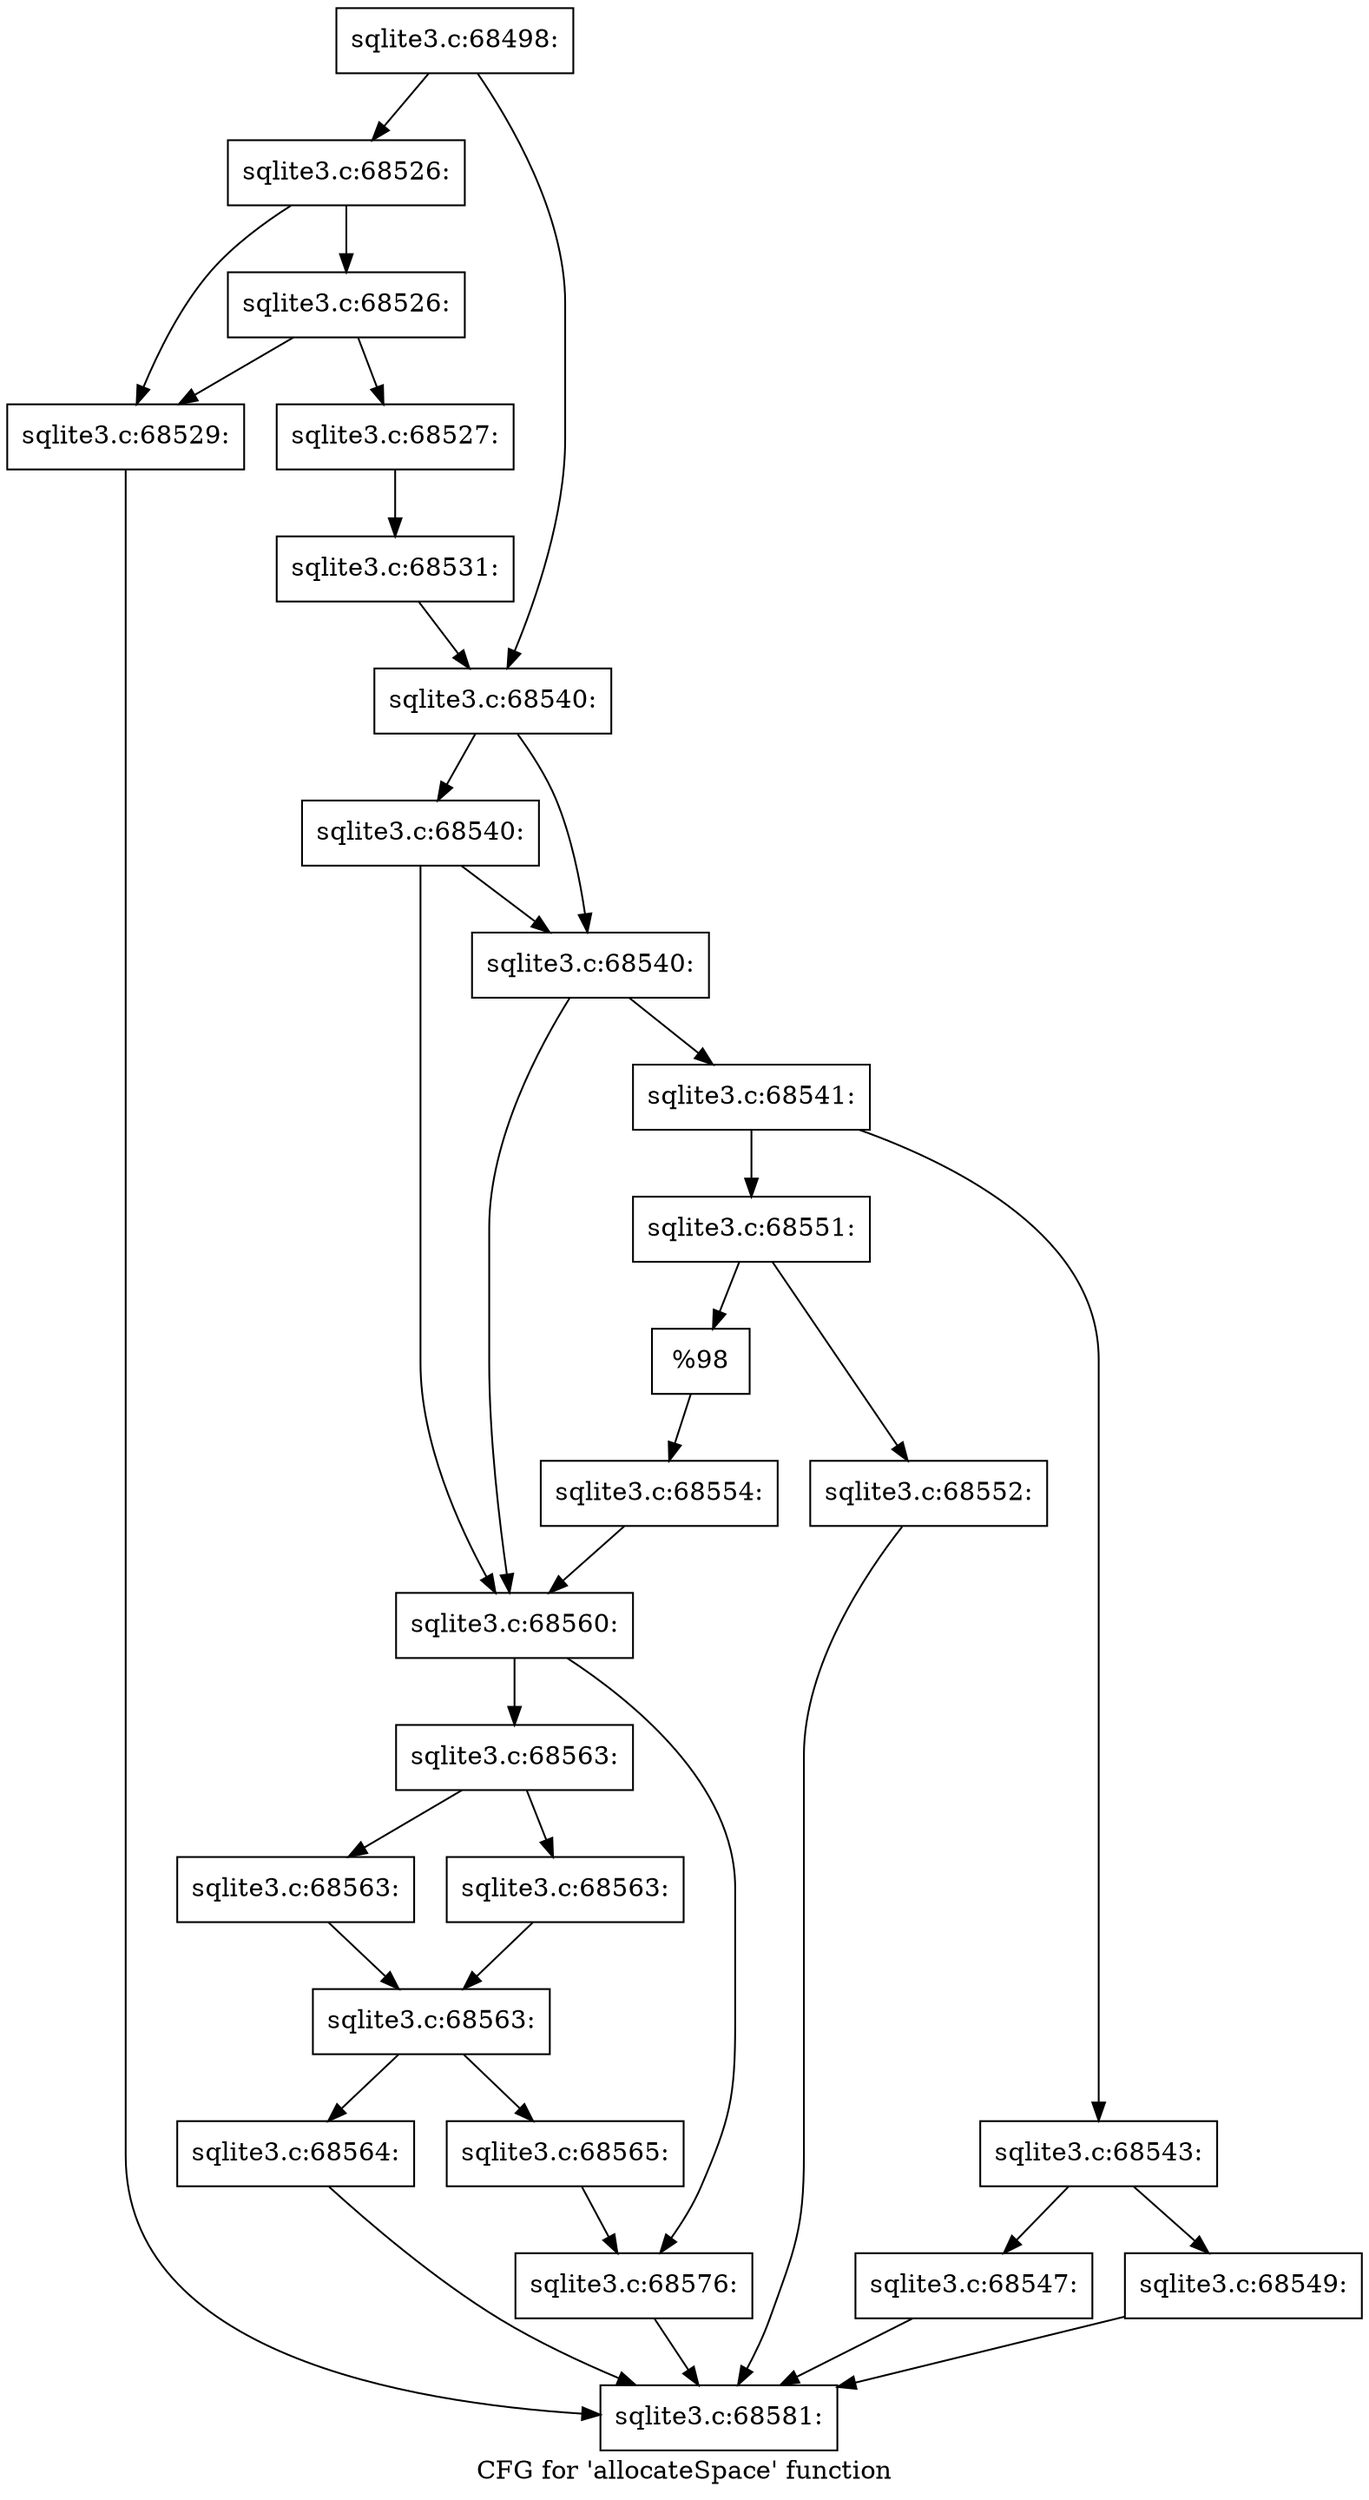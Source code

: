 digraph "CFG for 'allocateSpace' function" {
	label="CFG for 'allocateSpace' function";

	Node0x55c0f6713510 [shape=record,label="{sqlite3.c:68498:}"];
	Node0x55c0f6713510 -> Node0x55c0f815c630;
	Node0x55c0f6713510 -> Node0x55c0f815c680;
	Node0x55c0f815c630 [shape=record,label="{sqlite3.c:68526:}"];
	Node0x55c0f815c630 -> Node0x55c0f815cbf0;
	Node0x55c0f815c630 -> Node0x55c0f815cba0;
	Node0x55c0f815cbf0 [shape=record,label="{sqlite3.c:68526:}"];
	Node0x55c0f815cbf0 -> Node0x55c0f815cb00;
	Node0x55c0f815cbf0 -> Node0x55c0f815cba0;
	Node0x55c0f815cb00 [shape=record,label="{sqlite3.c:68527:}"];
	Node0x55c0f815cb00 -> Node0x55c0f815cb50;
	Node0x55c0f815cba0 [shape=record,label="{sqlite3.c:68529:}"];
	Node0x55c0f815cba0 -> Node0x55c0f6713690;
	Node0x55c0f815cb50 [shape=record,label="{sqlite3.c:68531:}"];
	Node0x55c0f815cb50 -> Node0x55c0f815c680;
	Node0x55c0f815c680 [shape=record,label="{sqlite3.c:68540:}"];
	Node0x55c0f815c680 -> Node0x55c0f815db10;
	Node0x55c0f815c680 -> Node0x55c0f815db90;
	Node0x55c0f815db90 [shape=record,label="{sqlite3.c:68540:}"];
	Node0x55c0f815db90 -> Node0x55c0f815db10;
	Node0x55c0f815db90 -> Node0x55c0f815dac0;
	Node0x55c0f815db10 [shape=record,label="{sqlite3.c:68540:}"];
	Node0x55c0f815db10 -> Node0x55c0f815da70;
	Node0x55c0f815db10 -> Node0x55c0f815dac0;
	Node0x55c0f815da70 [shape=record,label="{sqlite3.c:68541:}"];
	Node0x55c0f815da70 -> Node0x55c0f59868e0;
	Node0x55c0f815da70 -> Node0x55c0f815f840;
	Node0x55c0f59868e0 [shape=record,label="{sqlite3.c:68543:}"];
	Node0x55c0f59868e0 -> Node0x55c0f8160150;
	Node0x55c0f59868e0 -> Node0x55c0f81601f0;
	Node0x55c0f8160150 [shape=record,label="{sqlite3.c:68547:}"];
	Node0x55c0f8160150 -> Node0x55c0f6713690;
	Node0x55c0f81601f0 [shape=record,label="{sqlite3.c:68549:}"];
	Node0x55c0f81601f0 -> Node0x55c0f6713690;
	Node0x55c0f815f840 [shape=record,label="{sqlite3.c:68551:}"];
	Node0x55c0f815f840 -> Node0x55c0f81601a0;
	Node0x55c0f815f840 -> Node0x55c0f8160a00;
	Node0x55c0f81601a0 [shape=record,label="{sqlite3.c:68552:}"];
	Node0x55c0f81601a0 -> Node0x55c0f6713690;
	Node0x55c0f8160a00 [shape=record,label="{%98}"];
	Node0x55c0f8160a00 -> Node0x55c0f815f540;
	Node0x55c0f815f540 [shape=record,label="{sqlite3.c:68554:}"];
	Node0x55c0f815f540 -> Node0x55c0f815dac0;
	Node0x55c0f815dac0 [shape=record,label="{sqlite3.c:68560:}"];
	Node0x55c0f815dac0 -> Node0x55c0f81610e0;
	Node0x55c0f815dac0 -> Node0x55c0f8161130;
	Node0x55c0f81610e0 [shape=record,label="{sqlite3.c:68563:}"];
	Node0x55c0f81610e0 -> Node0x55c0f5986890;
	Node0x55c0f81610e0 -> Node0x55c0f8161e70;
	Node0x55c0f5986890 [shape=record,label="{sqlite3.c:68563:}"];
	Node0x55c0f5986890 -> Node0x55c0f8161fc0;
	Node0x55c0f8161e70 [shape=record,label="{sqlite3.c:68563:}"];
	Node0x55c0f8161e70 -> Node0x55c0f8161fc0;
	Node0x55c0f8161fc0 [shape=record,label="{sqlite3.c:68563:}"];
	Node0x55c0f8161fc0 -> Node0x55c0f8162720;
	Node0x55c0f8161fc0 -> Node0x55c0f8162770;
	Node0x55c0f8162720 [shape=record,label="{sqlite3.c:68564:}"];
	Node0x55c0f8162720 -> Node0x55c0f6713690;
	Node0x55c0f8162770 [shape=record,label="{sqlite3.c:68565:}"];
	Node0x55c0f8162770 -> Node0x55c0f8161130;
	Node0x55c0f8161130 [shape=record,label="{sqlite3.c:68576:}"];
	Node0x55c0f8161130 -> Node0x55c0f6713690;
	Node0x55c0f6713690 [shape=record,label="{sqlite3.c:68581:}"];
}
